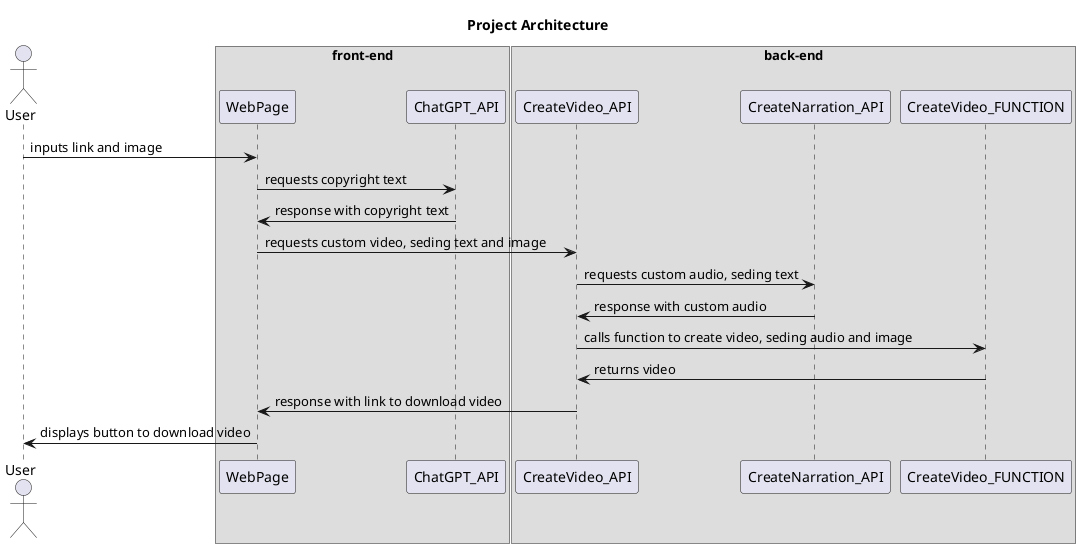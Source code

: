 @startuml Project Architecture

Title Project Architecture

actor User
box front-end
    participant WebPage

    User -> WebPage : inputs link and image

    WebPage -> ChatGPT_API: requests copyright text
    ChatGPT_API -> WebPage: response with copyright text
end box

box back-end
    WebPage -> CreateVideo_API: requests custom video, seding text and image
    
    CreateVideo_API -> CreateNarration_API: requests custom audio, seding text
    CreateNarration_API -> CreateVideo_API: response with custom audio

    CreateVideo_API -> CreateVideo_FUNCTION: calls function to create video, seding audio and image
    CreateVideo_FUNCTION -> CreateVideo_API: returns video

    CreateVideo_API -> WebPage: response with link to download video
end box

    WebPage -> User : displays button to download video


@enduml